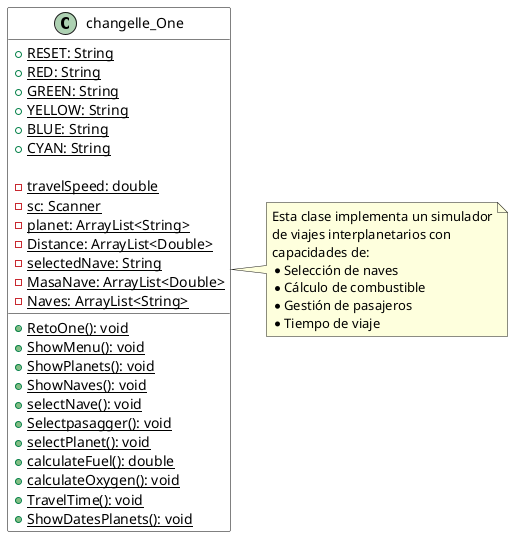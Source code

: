 @startuml SpaceSimulator

' Estilo del diagrama
skinparam class {
    BackgroundColor White
    ArrowColor Black
    BorderColor Black
}

' Definición de la clase principal
class changelle_One {
    ' Constantes
    + {static} RESET: String
    + {static} RED: String
    + {static} GREEN: String
    + {static} YELLOW: String
    + {static} BLUE: String
    + {static} CYAN: String

    ' Atributos
    - {static} travelSpeed: double
    - {static} sc: Scanner
    - {static} planet: ArrayList<String>
    - {static} Distance: ArrayList<Double>
    - {static} selectedNave: String
    - {static} MasaNave: ArrayList<Double>
    - {static} Naves: ArrayList<String>

    ' Métodos
    + {static} RetoOne(): void
    + {static} ShowMenu(): void
    + {static} ShowPlanets(): void
    + {static} ShowNaves(): void
    + {static} selectNave(): void
    + {static} Selectpasagger(): void
    + {static} selectPlanet(): void
    + {static} calculateFuel(): double
    + {static} calculateOxygen(): void
    + {static} TravelTime(): void
    + {static} ShowDatesPlanets(): void
}

' Notas explicativas
note right of changelle_One
  Esta clase implementa un simulador
  de viajes interplanetarios con
  capacidades de:
  * Selección de naves
  * Cálculo de combustible
  * Gestión de pasajeros
  * Tiempo de viaje
end note

@enduml

